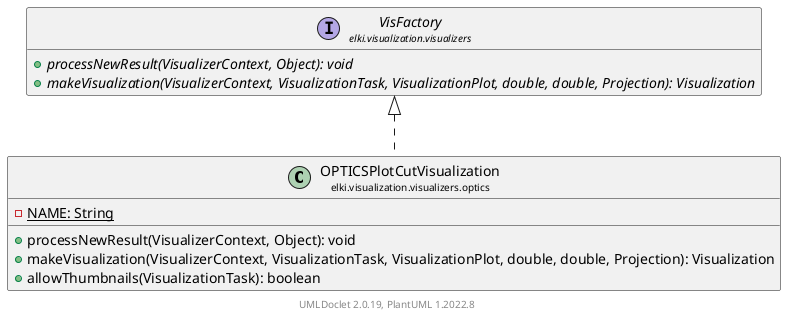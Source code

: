 @startuml
    remove .*\.(Instance|Par|Parameterizer|Factory)$
    set namespaceSeparator none
    hide empty fields
    hide empty methods

    class "<size:14>OPTICSPlotCutVisualization\n<size:10>elki.visualization.visualizers.optics" as elki.visualization.visualizers.optics.OPTICSPlotCutVisualization [[OPTICSPlotCutVisualization.html]] {
        {static} -NAME: String
        +processNewResult(VisualizerContext, Object): void
        +makeVisualization(VisualizerContext, VisualizationTask, VisualizationPlot, double, double, Projection): Visualization
        +allowThumbnails(VisualizationTask): boolean
    }

    interface "<size:14>VisFactory\n<size:10>elki.visualization.visualizers" as elki.visualization.visualizers.VisFactory [[../VisFactory.html]] {
        {abstract} +processNewResult(VisualizerContext, Object): void
        {abstract} +makeVisualization(VisualizerContext, VisualizationTask, VisualizationPlot, double, double, Projection): Visualization
    }
    class "<size:14>OPTICSPlotCutVisualization.Instance\n<size:10>elki.visualization.visualizers.optics" as elki.visualization.visualizers.optics.OPTICSPlotCutVisualization.Instance [[OPTICSPlotCutVisualization.Instance.html]]

    elki.visualization.visualizers.VisFactory <|.. elki.visualization.visualizers.optics.OPTICSPlotCutVisualization
    elki.visualization.visualizers.optics.OPTICSPlotCutVisualization +-- elki.visualization.visualizers.optics.OPTICSPlotCutVisualization.Instance

    center footer UMLDoclet 2.0.19, PlantUML 1.2022.8
@enduml
